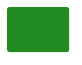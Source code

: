 @startuml

skinparam ClassBackgroundColor #ForestGreen
skinparam ClassFontColor #ForestGreen
skinparam ClassBorderColor #ForestGreen

skinparam ClassStereotypeFontSize 0
skinparam CircledCharacterFontSize 0
skinparam CircledCharacterRadius 0
skinparam ClassBorderThickness 0
skinparam Shadowing false

class Dummy

@enduml